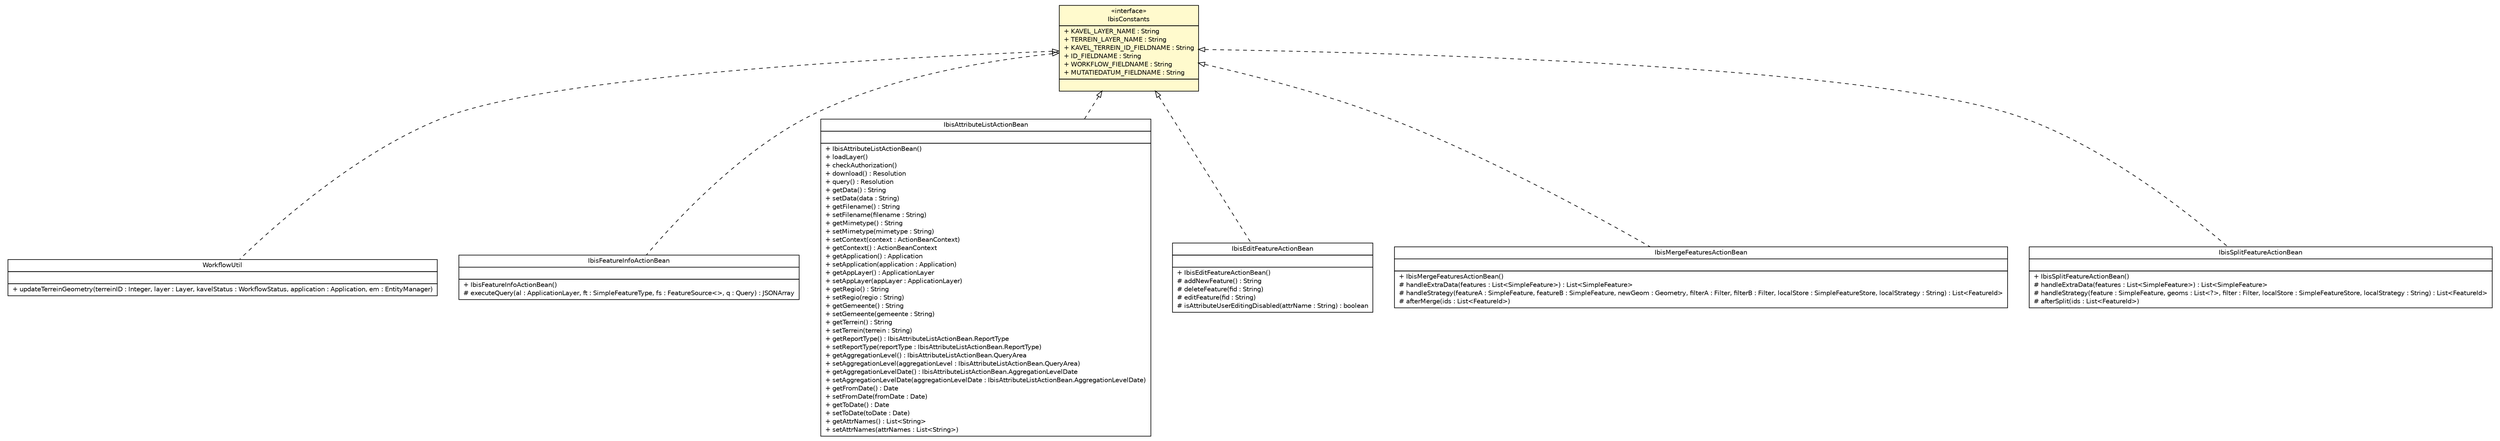 #!/usr/local/bin/dot
#
# Class diagram 
# Generated by UMLGraph version R5_6-24-gf6e263 (http://www.umlgraph.org/)
#

digraph G {
	edge [fontname="Helvetica",fontsize=10,labelfontname="Helvetica",labelfontsize=10];
	node [fontname="Helvetica",fontsize=10,shape=plaintext];
	nodesep=0.25;
	ranksep=0.5;
	// nl.b3p.viewer.ibis.util.WorkflowUtil
	c161 [label=<<table title="nl.b3p.viewer.ibis.util.WorkflowUtil" border="0" cellborder="1" cellspacing="0" cellpadding="2" port="p" href="./WorkflowUtil.html">
		<tr><td><table border="0" cellspacing="0" cellpadding="1">
<tr><td align="center" balign="center"> WorkflowUtil </td></tr>
		</table></td></tr>
		<tr><td><table border="0" cellspacing="0" cellpadding="1">
<tr><td align="left" balign="left">  </td></tr>
		</table></td></tr>
		<tr><td><table border="0" cellspacing="0" cellpadding="1">
<tr><td align="left" balign="left"> + updateTerreinGeometry(terreinID : Integer, layer : Layer, kavelStatus : WorkflowStatus, application : Application, em : EntityManager) </td></tr>
		</table></td></tr>
		</table>>, URL="./WorkflowUtil.html", fontname="Helvetica", fontcolor="black", fontsize=10.0];
	// nl.b3p.viewer.ibis.util.IbisConstants
	c162 [label=<<table title="nl.b3p.viewer.ibis.util.IbisConstants" border="0" cellborder="1" cellspacing="0" cellpadding="2" port="p" bgcolor="lemonChiffon" href="./IbisConstants.html">
		<tr><td><table border="0" cellspacing="0" cellpadding="1">
<tr><td align="center" balign="center"> &#171;interface&#187; </td></tr>
<tr><td align="center" balign="center"> IbisConstants </td></tr>
		</table></td></tr>
		<tr><td><table border="0" cellspacing="0" cellpadding="1">
<tr><td align="left" balign="left"> + KAVEL_LAYER_NAME : String </td></tr>
<tr><td align="left" balign="left"> + TERREIN_LAYER_NAME : String </td></tr>
<tr><td align="left" balign="left"> + KAVEL_TERREIN_ID_FIELDNAME : String </td></tr>
<tr><td align="left" balign="left"> + ID_FIELDNAME : String </td></tr>
<tr><td align="left" balign="left"> + WORKFLOW_FIELDNAME : String </td></tr>
<tr><td align="left" balign="left"> + MUTATIEDATUM_FIELDNAME : String </td></tr>
		</table></td></tr>
		<tr><td><table border="0" cellspacing="0" cellpadding="1">
<tr><td align="left" balign="left">  </td></tr>
		</table></td></tr>
		</table>>, URL="./IbisConstants.html", fontname="Helvetica", fontcolor="black", fontsize=10.0];
	// nl.b3p.viewer.stripes.IbisFeatureInfoActionBean
	c165 [label=<<table title="nl.b3p.viewer.stripes.IbisFeatureInfoActionBean" border="0" cellborder="1" cellspacing="0" cellpadding="2" port="p" href="../../stripes/IbisFeatureInfoActionBean.html">
		<tr><td><table border="0" cellspacing="0" cellpadding="1">
<tr><td align="center" balign="center"> IbisFeatureInfoActionBean </td></tr>
		</table></td></tr>
		<tr><td><table border="0" cellspacing="0" cellpadding="1">
<tr><td align="left" balign="left">  </td></tr>
		</table></td></tr>
		<tr><td><table border="0" cellspacing="0" cellpadding="1">
<tr><td align="left" balign="left"> + IbisFeatureInfoActionBean() </td></tr>
<tr><td align="left" balign="left"> # executeQuery(al : ApplicationLayer, ft : SimpleFeatureType, fs : FeatureSource&lt;&gt;, q : Query) : JSONArray </td></tr>
		</table></td></tr>
		</table>>, URL="../../stripes/IbisFeatureInfoActionBean.html", fontname="Helvetica", fontcolor="black", fontsize=10.0];
	// nl.b3p.viewer.stripes.IbisAttributeListActionBean
	c166 [label=<<table title="nl.b3p.viewer.stripes.IbisAttributeListActionBean" border="0" cellborder="1" cellspacing="0" cellpadding="2" port="p" href="../../stripes/IbisAttributeListActionBean.html">
		<tr><td><table border="0" cellspacing="0" cellpadding="1">
<tr><td align="center" balign="center"> IbisAttributeListActionBean </td></tr>
		</table></td></tr>
		<tr><td><table border="0" cellspacing="0" cellpadding="1">
<tr><td align="left" balign="left">  </td></tr>
		</table></td></tr>
		<tr><td><table border="0" cellspacing="0" cellpadding="1">
<tr><td align="left" balign="left"> + IbisAttributeListActionBean() </td></tr>
<tr><td align="left" balign="left"> + loadLayer() </td></tr>
<tr><td align="left" balign="left"> + checkAuthorization() </td></tr>
<tr><td align="left" balign="left"> + download() : Resolution </td></tr>
<tr><td align="left" balign="left"> + query() : Resolution </td></tr>
<tr><td align="left" balign="left"> + getData() : String </td></tr>
<tr><td align="left" balign="left"> + setData(data : String) </td></tr>
<tr><td align="left" balign="left"> + getFilename() : String </td></tr>
<tr><td align="left" balign="left"> + setFilename(filename : String) </td></tr>
<tr><td align="left" balign="left"> + getMimetype() : String </td></tr>
<tr><td align="left" balign="left"> + setMimetype(mimetype : String) </td></tr>
<tr><td align="left" balign="left"> + setContext(context : ActionBeanContext) </td></tr>
<tr><td align="left" balign="left"> + getContext() : ActionBeanContext </td></tr>
<tr><td align="left" balign="left"> + getApplication() : Application </td></tr>
<tr><td align="left" balign="left"> + setApplication(application : Application) </td></tr>
<tr><td align="left" balign="left"> + getAppLayer() : ApplicationLayer </td></tr>
<tr><td align="left" balign="left"> + setAppLayer(appLayer : ApplicationLayer) </td></tr>
<tr><td align="left" balign="left"> + getRegio() : String </td></tr>
<tr><td align="left" balign="left"> + setRegio(regio : String) </td></tr>
<tr><td align="left" balign="left"> + getGemeente() : String </td></tr>
<tr><td align="left" balign="left"> + setGemeente(gemeente : String) </td></tr>
<tr><td align="left" balign="left"> + getTerrein() : String </td></tr>
<tr><td align="left" balign="left"> + setTerrein(terrein : String) </td></tr>
<tr><td align="left" balign="left"> + getReportType() : IbisAttributeListActionBean.ReportType </td></tr>
<tr><td align="left" balign="left"> + setReportType(reportType : IbisAttributeListActionBean.ReportType) </td></tr>
<tr><td align="left" balign="left"> + getAggregationLevel() : IbisAttributeListActionBean.QueryArea </td></tr>
<tr><td align="left" balign="left"> + setAggregationLevel(aggregationLevel : IbisAttributeListActionBean.QueryArea) </td></tr>
<tr><td align="left" balign="left"> + getAggregationLevelDate() : IbisAttributeListActionBean.AggregationLevelDate </td></tr>
<tr><td align="left" balign="left"> + setAggregationLevelDate(aggregationLevelDate : IbisAttributeListActionBean.AggregationLevelDate) </td></tr>
<tr><td align="left" balign="left"> + getFromDate() : Date </td></tr>
<tr><td align="left" balign="left"> + setFromDate(fromDate : Date) </td></tr>
<tr><td align="left" balign="left"> + getToDate() : Date </td></tr>
<tr><td align="left" balign="left"> + setToDate(toDate : Date) </td></tr>
<tr><td align="left" balign="left"> + getAttrNames() : List&lt;String&gt; </td></tr>
<tr><td align="left" balign="left"> + setAttrNames(attrNames : List&lt;String&gt;) </td></tr>
		</table></td></tr>
		</table>>, URL="../../stripes/IbisAttributeListActionBean.html", fontname="Helvetica", fontcolor="black", fontsize=10.0];
	// nl.b3p.viewer.stripes.IbisEditFeatureActionBean
	c170 [label=<<table title="nl.b3p.viewer.stripes.IbisEditFeatureActionBean" border="0" cellborder="1" cellspacing="0" cellpadding="2" port="p" href="../../stripes/IbisEditFeatureActionBean.html">
		<tr><td><table border="0" cellspacing="0" cellpadding="1">
<tr><td align="center" balign="center"> IbisEditFeatureActionBean </td></tr>
		</table></td></tr>
		<tr><td><table border="0" cellspacing="0" cellpadding="1">
<tr><td align="left" balign="left">  </td></tr>
		</table></td></tr>
		<tr><td><table border="0" cellspacing="0" cellpadding="1">
<tr><td align="left" balign="left"> + IbisEditFeatureActionBean() </td></tr>
<tr><td align="left" balign="left"> # addNewFeature() : String </td></tr>
<tr><td align="left" balign="left"> # deleteFeature(fid : String) </td></tr>
<tr><td align="left" balign="left"> # editFeature(fid : String) </td></tr>
<tr><td align="left" balign="left"> # isAttributeUserEditingDisabled(attrName : String) : boolean </td></tr>
		</table></td></tr>
		</table>>, URL="../../stripes/IbisEditFeatureActionBean.html", fontname="Helvetica", fontcolor="black", fontsize=10.0];
	// nl.b3p.viewer.stripes.IbisMergeFeaturesActionBean
	c171 [label=<<table title="nl.b3p.viewer.stripes.IbisMergeFeaturesActionBean" border="0" cellborder="1" cellspacing="0" cellpadding="2" port="p" href="../../stripes/IbisMergeFeaturesActionBean.html">
		<tr><td><table border="0" cellspacing="0" cellpadding="1">
<tr><td align="center" balign="center"> IbisMergeFeaturesActionBean </td></tr>
		</table></td></tr>
		<tr><td><table border="0" cellspacing="0" cellpadding="1">
<tr><td align="left" balign="left">  </td></tr>
		</table></td></tr>
		<tr><td><table border="0" cellspacing="0" cellpadding="1">
<tr><td align="left" balign="left"> + IbisMergeFeaturesActionBean() </td></tr>
<tr><td align="left" balign="left"> # handleExtraData(features : List&lt;SimpleFeature&gt;) : List&lt;SimpleFeature&gt; </td></tr>
<tr><td align="left" balign="left"> # handleStrategy(featureA : SimpleFeature, featureB : SimpleFeature, newGeom : Geometry, filterA : Filter, filterB : Filter, localStore : SimpleFeatureStore, localStrategy : String) : List&lt;FeatureId&gt; </td></tr>
<tr><td align="left" balign="left"> # afterMerge(ids : List&lt;FeatureId&gt;) </td></tr>
		</table></td></tr>
		</table>>, URL="../../stripes/IbisMergeFeaturesActionBean.html", fontname="Helvetica", fontcolor="black", fontsize=10.0];
	// nl.b3p.viewer.stripes.IbisSplitFeatureActionBean
	c172 [label=<<table title="nl.b3p.viewer.stripes.IbisSplitFeatureActionBean" border="0" cellborder="1" cellspacing="0" cellpadding="2" port="p" href="../../stripes/IbisSplitFeatureActionBean.html">
		<tr><td><table border="0" cellspacing="0" cellpadding="1">
<tr><td align="center" balign="center"> IbisSplitFeatureActionBean </td></tr>
		</table></td></tr>
		<tr><td><table border="0" cellspacing="0" cellpadding="1">
<tr><td align="left" balign="left">  </td></tr>
		</table></td></tr>
		<tr><td><table border="0" cellspacing="0" cellpadding="1">
<tr><td align="left" balign="left"> + IbisSplitFeatureActionBean() </td></tr>
<tr><td align="left" balign="left"> # handleExtraData(features : List&lt;SimpleFeature&gt;) : List&lt;SimpleFeature&gt; </td></tr>
<tr><td align="left" balign="left"> # handleStrategy(feature : SimpleFeature, geoms : List&lt;?&gt;, filter : Filter, localStore : SimpleFeatureStore, localStrategy : String) : List&lt;FeatureId&gt; </td></tr>
<tr><td align="left" balign="left"> # afterSplit(ids : List&lt;FeatureId&gt;) </td></tr>
		</table></td></tr>
		</table>>, URL="../../stripes/IbisSplitFeatureActionBean.html", fontname="Helvetica", fontcolor="black", fontsize=10.0];
	//nl.b3p.viewer.ibis.util.WorkflowUtil implements nl.b3p.viewer.ibis.util.IbisConstants
	c162:p -> c161:p [dir=back,arrowtail=empty,style=dashed];
	//nl.b3p.viewer.stripes.IbisFeatureInfoActionBean implements nl.b3p.viewer.ibis.util.IbisConstants
	c162:p -> c165:p [dir=back,arrowtail=empty,style=dashed];
	//nl.b3p.viewer.stripes.IbisAttributeListActionBean implements nl.b3p.viewer.ibis.util.IbisConstants
	c162:p -> c166:p [dir=back,arrowtail=empty,style=dashed];
	//nl.b3p.viewer.stripes.IbisEditFeatureActionBean implements nl.b3p.viewer.ibis.util.IbisConstants
	c162:p -> c170:p [dir=back,arrowtail=empty,style=dashed];
	//nl.b3p.viewer.stripes.IbisMergeFeaturesActionBean implements nl.b3p.viewer.ibis.util.IbisConstants
	c162:p -> c171:p [dir=back,arrowtail=empty,style=dashed];
	//nl.b3p.viewer.stripes.IbisSplitFeatureActionBean implements nl.b3p.viewer.ibis.util.IbisConstants
	c162:p -> c172:p [dir=back,arrowtail=empty,style=dashed];
}

